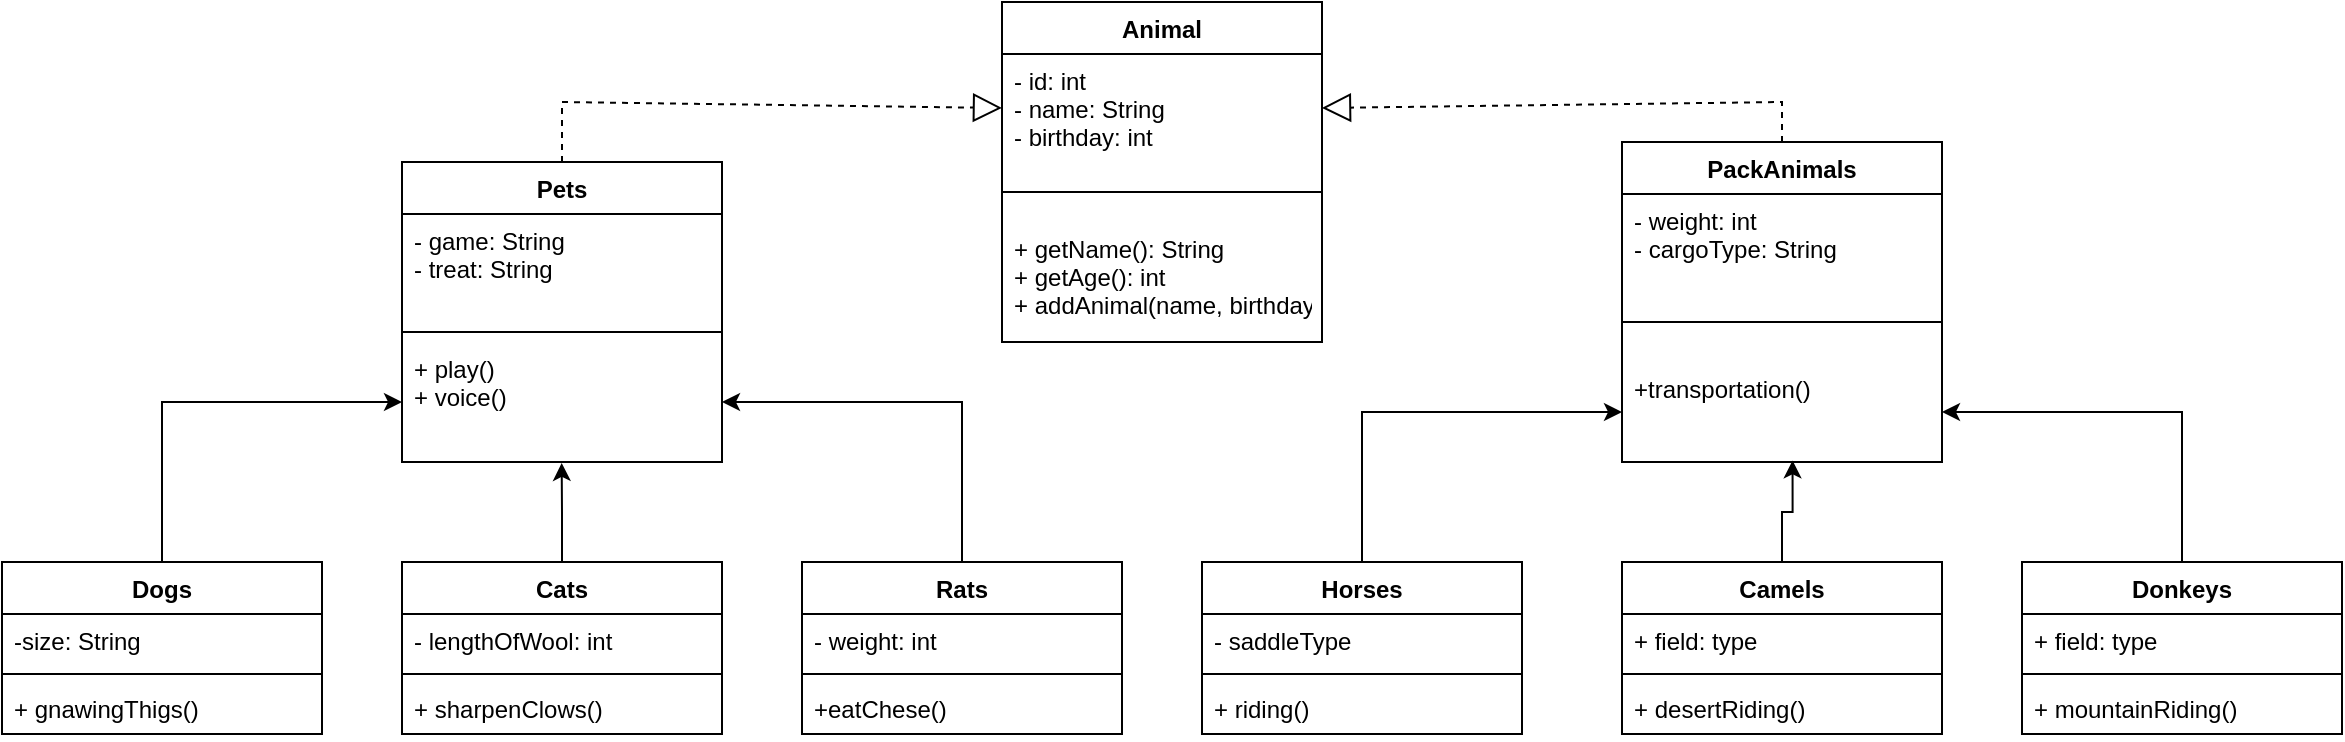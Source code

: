 <mxfile version="20.3.0" type="device"><diagram name="Page-1" id="c4acf3e9-155e-7222-9cf6-157b1a14988f"><mxGraphModel dx="1733" dy="454" grid="1" gridSize="10" guides="1" tooltips="1" connect="1" arrows="1" fold="1" page="1" pageScale="1" pageWidth="850" pageHeight="1100" background="none" math="0" shadow="0"><root><mxCell id="0"/><mxCell id="1" parent="0"/><mxCell id="O4q0f2NSy9v24PY43lTj-1" value="Animal" style="swimlane;fontStyle=1;align=center;verticalAlign=top;childLayout=stackLayout;horizontal=1;startSize=26;horizontalStack=0;resizeParent=1;resizeParentMax=0;resizeLast=0;collapsible=1;marginBottom=0;" vertex="1" parent="1"><mxGeometry x="450" y="40" width="160" height="170" as="geometry"/></mxCell><mxCell id="O4q0f2NSy9v24PY43lTj-2" value="- id: int&#10;- name: String&#10;- birthday: int&#10;" style="text;strokeColor=none;fillColor=none;align=left;verticalAlign=top;spacingLeft=4;spacingRight=4;overflow=hidden;rotatable=0;points=[[0,0.5],[1,0.5]];portConstraint=eastwest;" vertex="1" parent="O4q0f2NSy9v24PY43lTj-1"><mxGeometry y="26" width="160" height="54" as="geometry"/></mxCell><mxCell id="O4q0f2NSy9v24PY43lTj-3" value="" style="line;strokeWidth=1;fillColor=none;align=left;verticalAlign=middle;spacingTop=-1;spacingLeft=3;spacingRight=3;rotatable=0;labelPosition=right;points=[];portConstraint=eastwest;strokeColor=inherit;" vertex="1" parent="O4q0f2NSy9v24PY43lTj-1"><mxGeometry y="80" width="160" height="30" as="geometry"/></mxCell><mxCell id="O4q0f2NSy9v24PY43lTj-4" value="+ getName(): String&#10;+ getAge(): int&#10;+ addAnimal(name, birthday): animal" style="text;strokeColor=none;fillColor=none;align=left;verticalAlign=top;spacingLeft=4;spacingRight=4;overflow=hidden;rotatable=0;points=[[0,0.5],[1,0.5]];portConstraint=eastwest;" vertex="1" parent="O4q0f2NSy9v24PY43lTj-1"><mxGeometry y="110" width="160" height="60" as="geometry"/></mxCell><mxCell id="O4q0f2NSy9v24PY43lTj-5" value="Pets" style="swimlane;fontStyle=1;align=center;verticalAlign=top;childLayout=stackLayout;horizontal=1;startSize=26;horizontalStack=0;resizeParent=1;resizeParentMax=0;resizeLast=0;collapsible=1;marginBottom=0;" vertex="1" parent="1"><mxGeometry x="150" y="120" width="160" height="150" as="geometry"/></mxCell><mxCell id="O4q0f2NSy9v24PY43lTj-6" value="- game: String&#10;- treat: String" style="text;strokeColor=none;fillColor=none;align=left;verticalAlign=top;spacingLeft=4;spacingRight=4;overflow=hidden;rotatable=0;points=[[0,0.5],[1,0.5]];portConstraint=eastwest;" vertex="1" parent="O4q0f2NSy9v24PY43lTj-5"><mxGeometry y="26" width="160" height="54" as="geometry"/></mxCell><mxCell id="O4q0f2NSy9v24PY43lTj-7" value="" style="line;strokeWidth=1;fillColor=none;align=left;verticalAlign=middle;spacingTop=-1;spacingLeft=3;spacingRight=3;rotatable=0;labelPosition=right;points=[];portConstraint=eastwest;strokeColor=inherit;" vertex="1" parent="O4q0f2NSy9v24PY43lTj-5"><mxGeometry y="80" width="160" height="10" as="geometry"/></mxCell><mxCell id="O4q0f2NSy9v24PY43lTj-8" value="+ play()&#10;+ voice()" style="text;strokeColor=none;fillColor=none;align=left;verticalAlign=top;spacingLeft=4;spacingRight=4;overflow=hidden;rotatable=0;points=[[0,0.5],[1,0.5]];portConstraint=eastwest;" vertex="1" parent="O4q0f2NSy9v24PY43lTj-5"><mxGeometry y="90" width="160" height="60" as="geometry"/></mxCell><mxCell id="O4q0f2NSy9v24PY43lTj-9" value="PackAnimals" style="swimlane;fontStyle=1;align=center;verticalAlign=top;childLayout=stackLayout;horizontal=1;startSize=26;horizontalStack=0;resizeParent=1;resizeParentMax=0;resizeLast=0;collapsible=1;marginBottom=0;" vertex="1" parent="1"><mxGeometry x="760" y="110" width="160" height="160" as="geometry"/></mxCell><mxCell id="O4q0f2NSy9v24PY43lTj-10" value="- weight: int&#10;- cargoType: String" style="text;strokeColor=none;fillColor=none;align=left;verticalAlign=top;spacingLeft=4;spacingRight=4;overflow=hidden;rotatable=0;points=[[0,0.5],[1,0.5]];portConstraint=eastwest;" vertex="1" parent="O4q0f2NSy9v24PY43lTj-9"><mxGeometry y="26" width="160" height="44" as="geometry"/></mxCell><mxCell id="O4q0f2NSy9v24PY43lTj-11" value="" style="line;strokeWidth=1;fillColor=none;align=left;verticalAlign=middle;spacingTop=-1;spacingLeft=3;spacingRight=3;rotatable=0;labelPosition=right;points=[];portConstraint=eastwest;strokeColor=inherit;" vertex="1" parent="O4q0f2NSy9v24PY43lTj-9"><mxGeometry y="70" width="160" height="40" as="geometry"/></mxCell><mxCell id="O4q0f2NSy9v24PY43lTj-12" value="+transportation()" style="text;strokeColor=none;fillColor=none;align=left;verticalAlign=top;spacingLeft=4;spacingRight=4;overflow=hidden;rotatable=0;points=[[0,0.5],[1,0.5]];portConstraint=eastwest;" vertex="1" parent="O4q0f2NSy9v24PY43lTj-9"><mxGeometry y="110" width="160" height="50" as="geometry"/></mxCell><mxCell id="O4q0f2NSy9v24PY43lTj-13" value="" style="endArrow=block;dashed=1;endFill=0;endSize=12;html=1;rounded=0;exitX=0.5;exitY=0;exitDx=0;exitDy=0;entryX=0;entryY=0.5;entryDx=0;entryDy=0;" edge="1" parent="1" source="O4q0f2NSy9v24PY43lTj-5" target="O4q0f2NSy9v24PY43lTj-2"><mxGeometry width="160" relative="1" as="geometry"><mxPoint x="340" y="290" as="sourcePoint"/><mxPoint x="500" y="290" as="targetPoint"/><Array as="points"><mxPoint x="230" y="90"/></Array></mxGeometry></mxCell><mxCell id="O4q0f2NSy9v24PY43lTj-14" value="" style="endArrow=block;dashed=1;endFill=0;endSize=12;html=1;rounded=0;exitX=0.5;exitY=0;exitDx=0;exitDy=0;entryX=1;entryY=0.5;entryDx=0;entryDy=0;" edge="1" parent="1" source="O4q0f2NSy9v24PY43lTj-9" target="O4q0f2NSy9v24PY43lTj-2"><mxGeometry width="160" relative="1" as="geometry"><mxPoint x="510" y="141" as="sourcePoint"/><mxPoint x="570" y="50" as="targetPoint"/><Array as="points"><mxPoint x="840" y="90"/></Array></mxGeometry></mxCell><mxCell id="O4q0f2NSy9v24PY43lTj-40" style="edgeStyle=orthogonalEdgeStyle;rounded=0;orthogonalLoop=1;jettySize=auto;html=1;exitX=0.5;exitY=0;exitDx=0;exitDy=0;entryX=0.499;entryY=1.008;entryDx=0;entryDy=0;entryPerimeter=0;" edge="1" parent="1" source="O4q0f2NSy9v24PY43lTj-16" target="O4q0f2NSy9v24PY43lTj-8"><mxGeometry relative="1" as="geometry"><mxPoint x="220" y="280" as="targetPoint"/></mxGeometry></mxCell><mxCell id="O4q0f2NSy9v24PY43lTj-16" value="Cats" style="swimlane;fontStyle=1;align=center;verticalAlign=top;childLayout=stackLayout;horizontal=1;startSize=26;horizontalStack=0;resizeParent=1;resizeParentMax=0;resizeLast=0;collapsible=1;marginBottom=0;" vertex="1" parent="1"><mxGeometry x="150" y="320" width="160" height="86" as="geometry"/></mxCell><mxCell id="O4q0f2NSy9v24PY43lTj-17" value="- lengthOfWool: int" style="text;strokeColor=none;fillColor=none;align=left;verticalAlign=top;spacingLeft=4;spacingRight=4;overflow=hidden;rotatable=0;points=[[0,0.5],[1,0.5]];portConstraint=eastwest;" vertex="1" parent="O4q0f2NSy9v24PY43lTj-16"><mxGeometry y="26" width="160" height="26" as="geometry"/></mxCell><mxCell id="O4q0f2NSy9v24PY43lTj-18" value="" style="line;strokeWidth=1;fillColor=none;align=left;verticalAlign=middle;spacingTop=-1;spacingLeft=3;spacingRight=3;rotatable=0;labelPosition=right;points=[];portConstraint=eastwest;strokeColor=inherit;" vertex="1" parent="O4q0f2NSy9v24PY43lTj-16"><mxGeometry y="52" width="160" height="8" as="geometry"/></mxCell><mxCell id="O4q0f2NSy9v24PY43lTj-19" value="+ sharpenClows()" style="text;strokeColor=none;fillColor=none;align=left;verticalAlign=top;spacingLeft=4;spacingRight=4;overflow=hidden;rotatable=0;points=[[0,0.5],[1,0.5]];portConstraint=eastwest;" vertex="1" parent="O4q0f2NSy9v24PY43lTj-16"><mxGeometry y="60" width="160" height="26" as="geometry"/></mxCell><mxCell id="O4q0f2NSy9v24PY43lTj-41" style="edgeStyle=orthogonalEdgeStyle;rounded=0;orthogonalLoop=1;jettySize=auto;html=1;exitX=0.5;exitY=0;exitDx=0;exitDy=0;entryX=1;entryY=0.5;entryDx=0;entryDy=0;" edge="1" parent="1" source="O4q0f2NSy9v24PY43lTj-20" target="O4q0f2NSy9v24PY43lTj-8"><mxGeometry relative="1" as="geometry"/></mxCell><mxCell id="O4q0f2NSy9v24PY43lTj-20" value="Rats" style="swimlane;fontStyle=1;align=center;verticalAlign=top;childLayout=stackLayout;horizontal=1;startSize=26;horizontalStack=0;resizeParent=1;resizeParentMax=0;resizeLast=0;collapsible=1;marginBottom=0;" vertex="1" parent="1"><mxGeometry x="350" y="320" width="160" height="86" as="geometry"/></mxCell><mxCell id="O4q0f2NSy9v24PY43lTj-21" value="- weight: int" style="text;strokeColor=none;fillColor=none;align=left;verticalAlign=top;spacingLeft=4;spacingRight=4;overflow=hidden;rotatable=0;points=[[0,0.5],[1,0.5]];portConstraint=eastwest;" vertex="1" parent="O4q0f2NSy9v24PY43lTj-20"><mxGeometry y="26" width="160" height="26" as="geometry"/></mxCell><mxCell id="O4q0f2NSy9v24PY43lTj-22" value="" style="line;strokeWidth=1;fillColor=none;align=left;verticalAlign=middle;spacingTop=-1;spacingLeft=3;spacingRight=3;rotatable=0;labelPosition=right;points=[];portConstraint=eastwest;strokeColor=inherit;" vertex="1" parent="O4q0f2NSy9v24PY43lTj-20"><mxGeometry y="52" width="160" height="8" as="geometry"/></mxCell><mxCell id="O4q0f2NSy9v24PY43lTj-23" value="+eatChese()" style="text;strokeColor=none;fillColor=none;align=left;verticalAlign=top;spacingLeft=4;spacingRight=4;overflow=hidden;rotatable=0;points=[[0,0.5],[1,0.5]];portConstraint=eastwest;" vertex="1" parent="O4q0f2NSy9v24PY43lTj-20"><mxGeometry y="60" width="160" height="26" as="geometry"/></mxCell><mxCell id="O4q0f2NSy9v24PY43lTj-42" style="edgeStyle=orthogonalEdgeStyle;rounded=0;orthogonalLoop=1;jettySize=auto;html=1;exitX=0.5;exitY=0;exitDx=0;exitDy=0;entryX=0;entryY=0.5;entryDx=0;entryDy=0;" edge="1" parent="1" source="O4q0f2NSy9v24PY43lTj-24" target="O4q0f2NSy9v24PY43lTj-8"><mxGeometry relative="1" as="geometry"/></mxCell><mxCell id="O4q0f2NSy9v24PY43lTj-24" value="Dogs" style="swimlane;fontStyle=1;align=center;verticalAlign=top;childLayout=stackLayout;horizontal=1;startSize=26;horizontalStack=0;resizeParent=1;resizeParentMax=0;resizeLast=0;collapsible=1;marginBottom=0;" vertex="1" parent="1"><mxGeometry x="-50" y="320" width="160" height="86" as="geometry"/></mxCell><mxCell id="O4q0f2NSy9v24PY43lTj-25" value="-size: String" style="text;strokeColor=none;fillColor=none;align=left;verticalAlign=top;spacingLeft=4;spacingRight=4;overflow=hidden;rotatable=0;points=[[0,0.5],[1,0.5]];portConstraint=eastwest;" vertex="1" parent="O4q0f2NSy9v24PY43lTj-24"><mxGeometry y="26" width="160" height="26" as="geometry"/></mxCell><mxCell id="O4q0f2NSy9v24PY43lTj-26" value="" style="line;strokeWidth=1;fillColor=none;align=left;verticalAlign=middle;spacingTop=-1;spacingLeft=3;spacingRight=3;rotatable=0;labelPosition=right;points=[];portConstraint=eastwest;strokeColor=inherit;" vertex="1" parent="O4q0f2NSy9v24PY43lTj-24"><mxGeometry y="52" width="160" height="8" as="geometry"/></mxCell><mxCell id="O4q0f2NSy9v24PY43lTj-27" value="+ gnawingThigs()" style="text;strokeColor=none;fillColor=none;align=left;verticalAlign=top;spacingLeft=4;spacingRight=4;overflow=hidden;rotatable=0;points=[[0,0.5],[1,0.5]];portConstraint=eastwest;" vertex="1" parent="O4q0f2NSy9v24PY43lTj-24"><mxGeometry y="60" width="160" height="26" as="geometry"/></mxCell><mxCell id="O4q0f2NSy9v24PY43lTj-49" style="edgeStyle=orthogonalEdgeStyle;rounded=0;orthogonalLoop=1;jettySize=auto;html=1;exitX=0.5;exitY=0;exitDx=0;exitDy=0;entryX=0.533;entryY=0.984;entryDx=0;entryDy=0;entryPerimeter=0;" edge="1" parent="1" source="O4q0f2NSy9v24PY43lTj-28" target="O4q0f2NSy9v24PY43lTj-12"><mxGeometry relative="1" as="geometry"><mxPoint x="880" y="290" as="targetPoint"/></mxGeometry></mxCell><mxCell id="O4q0f2NSy9v24PY43lTj-28" value="Camels" style="swimlane;fontStyle=1;align=center;verticalAlign=top;childLayout=stackLayout;horizontal=1;startSize=26;horizontalStack=0;resizeParent=1;resizeParentMax=0;resizeLast=0;collapsible=1;marginBottom=0;" vertex="1" parent="1"><mxGeometry x="760" y="320" width="160" height="86" as="geometry"/></mxCell><mxCell id="O4q0f2NSy9v24PY43lTj-29" value="+ field: type" style="text;strokeColor=none;fillColor=none;align=left;verticalAlign=top;spacingLeft=4;spacingRight=4;overflow=hidden;rotatable=0;points=[[0,0.5],[1,0.5]];portConstraint=eastwest;" vertex="1" parent="O4q0f2NSy9v24PY43lTj-28"><mxGeometry y="26" width="160" height="26" as="geometry"/></mxCell><mxCell id="O4q0f2NSy9v24PY43lTj-30" value="" style="line;strokeWidth=1;fillColor=none;align=left;verticalAlign=middle;spacingTop=-1;spacingLeft=3;spacingRight=3;rotatable=0;labelPosition=right;points=[];portConstraint=eastwest;strokeColor=inherit;" vertex="1" parent="O4q0f2NSy9v24PY43lTj-28"><mxGeometry y="52" width="160" height="8" as="geometry"/></mxCell><mxCell id="O4q0f2NSy9v24PY43lTj-31" value="+ desertRiding()" style="text;strokeColor=none;fillColor=none;align=left;verticalAlign=top;spacingLeft=4;spacingRight=4;overflow=hidden;rotatable=0;points=[[0,0.5],[1,0.5]];portConstraint=eastwest;" vertex="1" parent="O4q0f2NSy9v24PY43lTj-28"><mxGeometry y="60" width="160" height="26" as="geometry"/></mxCell><mxCell id="O4q0f2NSy9v24PY43lTj-50" style="edgeStyle=orthogonalEdgeStyle;rounded=0;orthogonalLoop=1;jettySize=auto;html=1;exitX=0.5;exitY=0;exitDx=0;exitDy=0;entryX=1;entryY=0.5;entryDx=0;entryDy=0;" edge="1" parent="1" source="O4q0f2NSy9v24PY43lTj-32" target="O4q0f2NSy9v24PY43lTj-12"><mxGeometry relative="1" as="geometry"/></mxCell><mxCell id="O4q0f2NSy9v24PY43lTj-32" value="Donkeys" style="swimlane;fontStyle=1;align=center;verticalAlign=top;childLayout=stackLayout;horizontal=1;startSize=26;horizontalStack=0;resizeParent=1;resizeParentMax=0;resizeLast=0;collapsible=1;marginBottom=0;" vertex="1" parent="1"><mxGeometry x="960" y="320" width="160" height="86" as="geometry"/></mxCell><mxCell id="O4q0f2NSy9v24PY43lTj-33" value="+ field: type" style="text;strokeColor=none;fillColor=none;align=left;verticalAlign=top;spacingLeft=4;spacingRight=4;overflow=hidden;rotatable=0;points=[[0,0.5],[1,0.5]];portConstraint=eastwest;" vertex="1" parent="O4q0f2NSy9v24PY43lTj-32"><mxGeometry y="26" width="160" height="26" as="geometry"/></mxCell><mxCell id="O4q0f2NSy9v24PY43lTj-34" value="" style="line;strokeWidth=1;fillColor=none;align=left;verticalAlign=middle;spacingTop=-1;spacingLeft=3;spacingRight=3;rotatable=0;labelPosition=right;points=[];portConstraint=eastwest;strokeColor=inherit;" vertex="1" parent="O4q0f2NSy9v24PY43lTj-32"><mxGeometry y="52" width="160" height="8" as="geometry"/></mxCell><mxCell id="O4q0f2NSy9v24PY43lTj-35" value="+ mountainRiding()" style="text;strokeColor=none;fillColor=none;align=left;verticalAlign=top;spacingLeft=4;spacingRight=4;overflow=hidden;rotatable=0;points=[[0,0.5],[1,0.5]];portConstraint=eastwest;" vertex="1" parent="O4q0f2NSy9v24PY43lTj-32"><mxGeometry y="60" width="160" height="26" as="geometry"/></mxCell><mxCell id="O4q0f2NSy9v24PY43lTj-48" style="edgeStyle=orthogonalEdgeStyle;rounded=0;orthogonalLoop=1;jettySize=auto;html=1;exitX=0.5;exitY=0;exitDx=0;exitDy=0;entryX=0;entryY=0.5;entryDx=0;entryDy=0;" edge="1" parent="1" source="O4q0f2NSy9v24PY43lTj-36" target="O4q0f2NSy9v24PY43lTj-12"><mxGeometry relative="1" as="geometry"/></mxCell><mxCell id="O4q0f2NSy9v24PY43lTj-36" value="Horses" style="swimlane;fontStyle=1;align=center;verticalAlign=top;childLayout=stackLayout;horizontal=1;startSize=26;horizontalStack=0;resizeParent=1;resizeParentMax=0;resizeLast=0;collapsible=1;marginBottom=0;" vertex="1" parent="1"><mxGeometry x="550" y="320" width="160" height="86" as="geometry"/></mxCell><mxCell id="O4q0f2NSy9v24PY43lTj-37" value="- saddleType" style="text;strokeColor=none;fillColor=none;align=left;verticalAlign=top;spacingLeft=4;spacingRight=4;overflow=hidden;rotatable=0;points=[[0,0.5],[1,0.5]];portConstraint=eastwest;" vertex="1" parent="O4q0f2NSy9v24PY43lTj-36"><mxGeometry y="26" width="160" height="26" as="geometry"/></mxCell><mxCell id="O4q0f2NSy9v24PY43lTj-38" value="" style="line;strokeWidth=1;fillColor=none;align=left;verticalAlign=middle;spacingTop=-1;spacingLeft=3;spacingRight=3;rotatable=0;labelPosition=right;points=[];portConstraint=eastwest;strokeColor=inherit;" vertex="1" parent="O4q0f2NSy9v24PY43lTj-36"><mxGeometry y="52" width="160" height="8" as="geometry"/></mxCell><mxCell id="O4q0f2NSy9v24PY43lTj-39" value="+ riding()" style="text;strokeColor=none;fillColor=none;align=left;verticalAlign=top;spacingLeft=4;spacingRight=4;overflow=hidden;rotatable=0;points=[[0,0.5],[1,0.5]];portConstraint=eastwest;" vertex="1" parent="O4q0f2NSy9v24PY43lTj-36"><mxGeometry y="60" width="160" height="26" as="geometry"/></mxCell></root></mxGraphModel></diagram></mxfile>